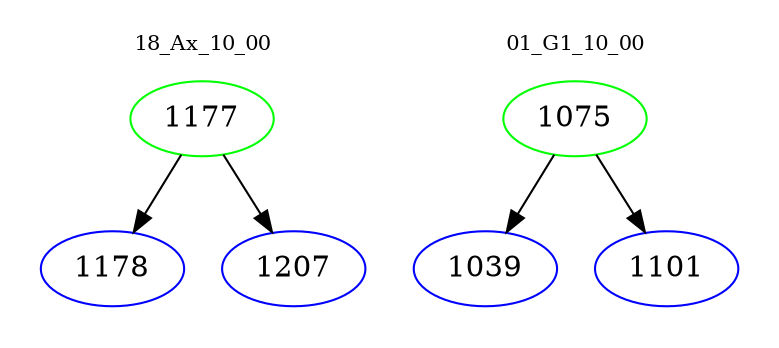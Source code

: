 digraph{
subgraph cluster_0 {
color = white
label = "18_Ax_10_00";
fontsize=10;
T0_1177 [label="1177", color="green"]
T0_1177 -> T0_1178 [color="black"]
T0_1178 [label="1178", color="blue"]
T0_1177 -> T0_1207 [color="black"]
T0_1207 [label="1207", color="blue"]
}
subgraph cluster_1 {
color = white
label = "01_G1_10_00";
fontsize=10;
T1_1075 [label="1075", color="green"]
T1_1075 -> T1_1039 [color="black"]
T1_1039 [label="1039", color="blue"]
T1_1075 -> T1_1101 [color="black"]
T1_1101 [label="1101", color="blue"]
}
}
